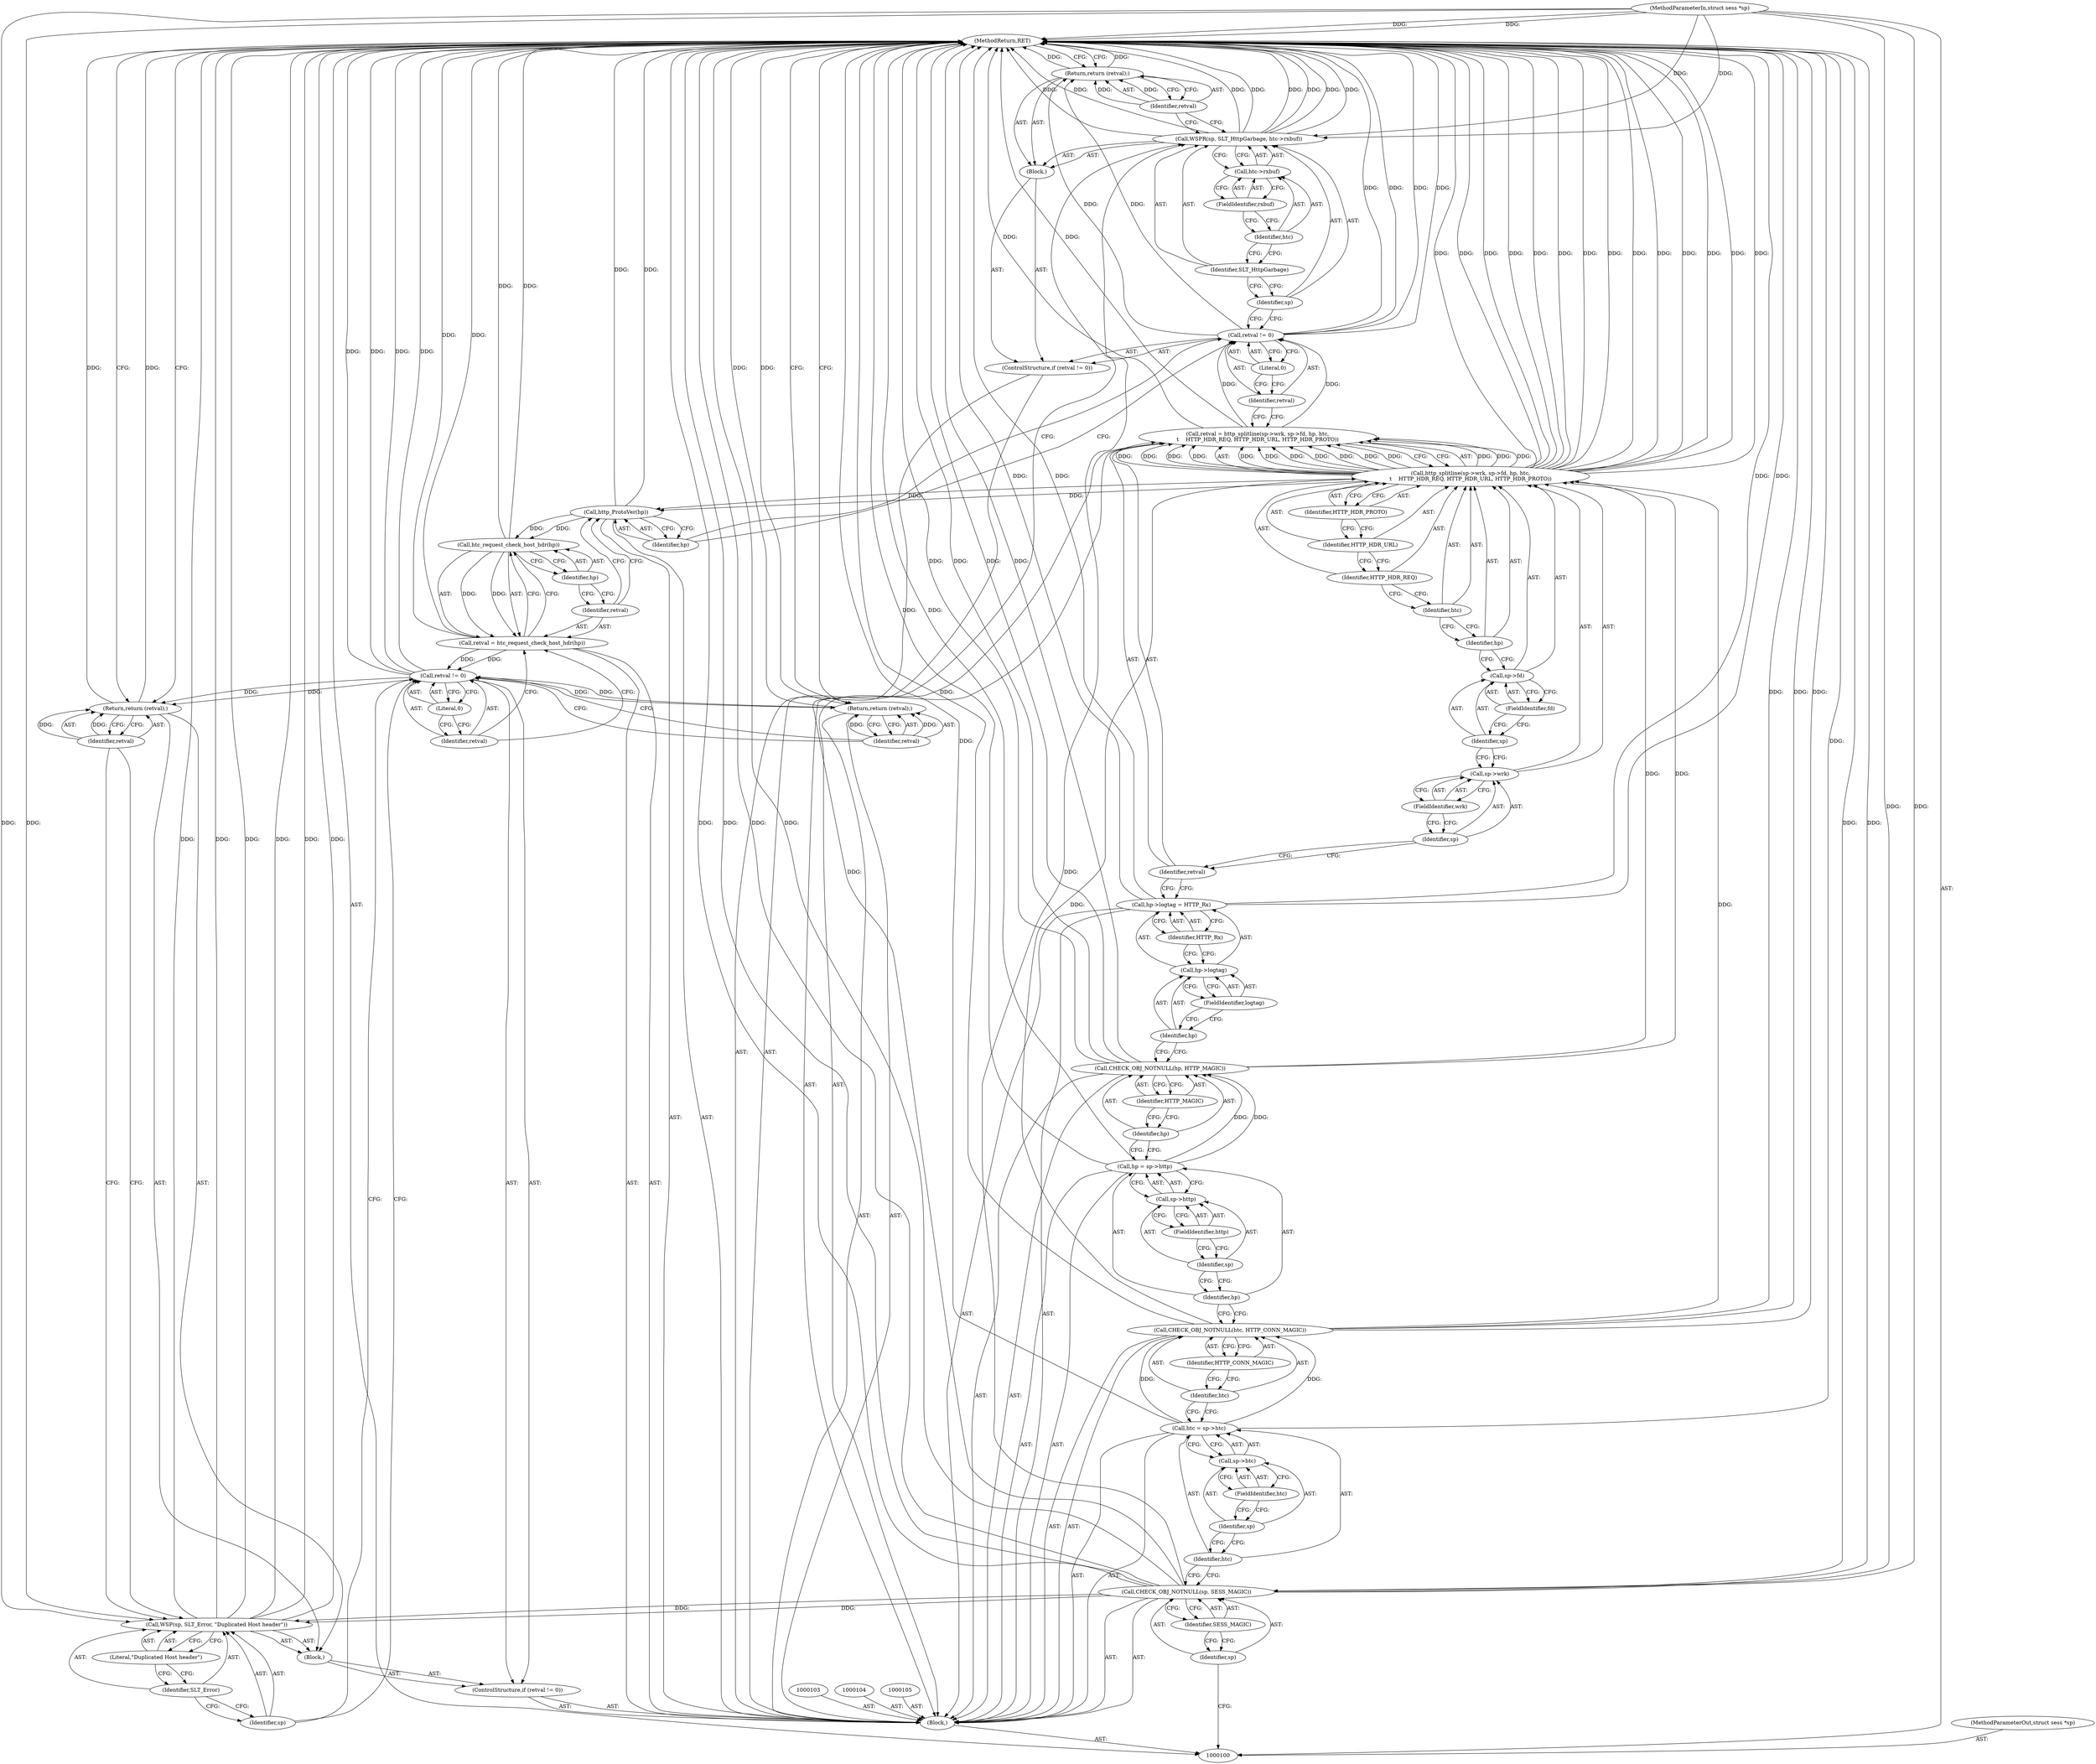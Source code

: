 digraph "1_Varnish-Cache_29870c8fe95e4e8a672f6f28c5fbe692bea09e9c_0" {
"1000176" [label="(MethodReturn,RET)"];
"1000101" [label="(MethodParameterIn,struct sess *sp)"];
"1000236" [label="(MethodParameterOut,struct sess *sp)"];
"1000117" [label="(Call,hp = sp->http)"];
"1000118" [label="(Identifier,hp)"];
"1000121" [label="(FieldIdentifier,http)"];
"1000119" [label="(Call,sp->http)"];
"1000120" [label="(Identifier,sp)"];
"1000122" [label="(Call,CHECK_OBJ_NOTNULL(hp, HTTP_MAGIC))"];
"1000123" [label="(Identifier,hp)"];
"1000124" [label="(Identifier,HTTP_MAGIC)"];
"1000125" [label="(Call,hp->logtag = HTTP_Rx)"];
"1000126" [label="(Call,hp->logtag)"];
"1000127" [label="(Identifier,hp)"];
"1000129" [label="(Identifier,HTTP_Rx)"];
"1000128" [label="(FieldIdentifier,logtag)"];
"1000130" [label="(Call,retval = http_splitline(sp->wrk, sp->fd, hp, htc,\n\t    HTTP_HDR_REQ, HTTP_HDR_URL, HTTP_HDR_PROTO))"];
"1000131" [label="(Identifier,retval)"];
"1000132" [label="(Call,http_splitline(sp->wrk, sp->fd, hp, htc,\n\t    HTTP_HDR_REQ, HTTP_HDR_URL, HTTP_HDR_PROTO))"];
"1000133" [label="(Call,sp->wrk)"];
"1000134" [label="(Identifier,sp)"];
"1000135" [label="(FieldIdentifier,wrk)"];
"1000136" [label="(Call,sp->fd)"];
"1000137" [label="(Identifier,sp)"];
"1000138" [label="(FieldIdentifier,fd)"];
"1000139" [label="(Identifier,hp)"];
"1000140" [label="(Identifier,htc)"];
"1000142" [label="(Identifier,HTTP_HDR_URL)"];
"1000143" [label="(Identifier,HTTP_HDR_PROTO)"];
"1000141" [label="(Identifier,HTTP_HDR_REQ)"];
"1000144" [label="(ControlStructure,if (retval != 0))"];
"1000147" [label="(Literal,0)"];
"1000148" [label="(Block,)"];
"1000145" [label="(Call,retval != 0)"];
"1000146" [label="(Identifier,retval)"];
"1000151" [label="(Identifier,SLT_HttpGarbage)"];
"1000149" [label="(Call,WSPR(sp, SLT_HttpGarbage, htc->rxbuf))"];
"1000152" [label="(Call,htc->rxbuf)"];
"1000153" [label="(Identifier,htc)"];
"1000154" [label="(FieldIdentifier,rxbuf)"];
"1000150" [label="(Identifier,sp)"];
"1000156" [label="(Identifier,retval)"];
"1000155" [label="(Return,return (retval);)"];
"1000102" [label="(Block,)"];
"1000158" [label="(Identifier,hp)"];
"1000157" [label="(Call,http_ProtoVer(hp))"];
"1000159" [label="(Call,retval = htc_request_check_host_hdr(hp))"];
"1000160" [label="(Identifier,retval)"];
"1000161" [label="(Call,htc_request_check_host_hdr(hp))"];
"1000162" [label="(Identifier,hp)"];
"1000163" [label="(ControlStructure,if (retval != 0))"];
"1000166" [label="(Literal,0)"];
"1000167" [label="(Block,)"];
"1000164" [label="(Call,retval != 0)"];
"1000165" [label="(Identifier,retval)"];
"1000170" [label="(Identifier,SLT_Error)"];
"1000168" [label="(Call,WSP(sp, SLT_Error, \"Duplicated Host header\"))"];
"1000171" [label="(Literal,\"Duplicated Host header\")"];
"1000169" [label="(Identifier,sp)"];
"1000173" [label="(Identifier,retval)"];
"1000172" [label="(Return,return (retval);)"];
"1000175" [label="(Identifier,retval)"];
"1000174" [label="(Return,return (retval);)"];
"1000106" [label="(Call,CHECK_OBJ_NOTNULL(sp, SESS_MAGIC))"];
"1000107" [label="(Identifier,sp)"];
"1000108" [label="(Identifier,SESS_MAGIC)"];
"1000109" [label="(Call,htc = sp->htc)"];
"1000110" [label="(Identifier,htc)"];
"1000113" [label="(FieldIdentifier,htc)"];
"1000111" [label="(Call,sp->htc)"];
"1000112" [label="(Identifier,sp)"];
"1000114" [label="(Call,CHECK_OBJ_NOTNULL(htc, HTTP_CONN_MAGIC))"];
"1000115" [label="(Identifier,htc)"];
"1000116" [label="(Identifier,HTTP_CONN_MAGIC)"];
"1000176" -> "1000100"  [label="AST: "];
"1000176" -> "1000155"  [label="CFG: "];
"1000176" -> "1000172"  [label="CFG: "];
"1000176" -> "1000174"  [label="CFG: "];
"1000172" -> "1000176"  [label="DDG: "];
"1000155" -> "1000176"  [label="DDG: "];
"1000174" -> "1000176"  [label="DDG: "];
"1000132" -> "1000176"  [label="DDG: "];
"1000132" -> "1000176"  [label="DDG: "];
"1000132" -> "1000176"  [label="DDG: "];
"1000132" -> "1000176"  [label="DDG: "];
"1000132" -> "1000176"  [label="DDG: "];
"1000132" -> "1000176"  [label="DDG: "];
"1000132" -> "1000176"  [label="DDG: "];
"1000106" -> "1000176"  [label="DDG: "];
"1000106" -> "1000176"  [label="DDG: "];
"1000106" -> "1000176"  [label="DDG: "];
"1000168" -> "1000176"  [label="DDG: "];
"1000168" -> "1000176"  [label="DDG: "];
"1000168" -> "1000176"  [label="DDG: "];
"1000157" -> "1000176"  [label="DDG: "];
"1000114" -> "1000176"  [label="DDG: "];
"1000114" -> "1000176"  [label="DDG: "];
"1000125" -> "1000176"  [label="DDG: "];
"1000125" -> "1000176"  [label="DDG: "];
"1000149" -> "1000176"  [label="DDG: "];
"1000149" -> "1000176"  [label="DDG: "];
"1000149" -> "1000176"  [label="DDG: "];
"1000149" -> "1000176"  [label="DDG: "];
"1000101" -> "1000176"  [label="DDG: "];
"1000117" -> "1000176"  [label="DDG: "];
"1000164" -> "1000176"  [label="DDG: "];
"1000164" -> "1000176"  [label="DDG: "];
"1000130" -> "1000176"  [label="DDG: "];
"1000122" -> "1000176"  [label="DDG: "];
"1000122" -> "1000176"  [label="DDG: "];
"1000145" -> "1000176"  [label="DDG: "];
"1000145" -> "1000176"  [label="DDG: "];
"1000161" -> "1000176"  [label="DDG: "];
"1000109" -> "1000176"  [label="DDG: "];
"1000159" -> "1000176"  [label="DDG: "];
"1000101" -> "1000100"  [label="AST: "];
"1000101" -> "1000176"  [label="DDG: "];
"1000101" -> "1000106"  [label="DDG: "];
"1000101" -> "1000149"  [label="DDG: "];
"1000101" -> "1000168"  [label="DDG: "];
"1000236" -> "1000100"  [label="AST: "];
"1000117" -> "1000102"  [label="AST: "];
"1000117" -> "1000119"  [label="CFG: "];
"1000118" -> "1000117"  [label="AST: "];
"1000119" -> "1000117"  [label="AST: "];
"1000123" -> "1000117"  [label="CFG: "];
"1000117" -> "1000176"  [label="DDG: "];
"1000117" -> "1000122"  [label="DDG: "];
"1000118" -> "1000117"  [label="AST: "];
"1000118" -> "1000114"  [label="CFG: "];
"1000120" -> "1000118"  [label="CFG: "];
"1000121" -> "1000119"  [label="AST: "];
"1000121" -> "1000120"  [label="CFG: "];
"1000119" -> "1000121"  [label="CFG: "];
"1000119" -> "1000117"  [label="AST: "];
"1000119" -> "1000121"  [label="CFG: "];
"1000120" -> "1000119"  [label="AST: "];
"1000121" -> "1000119"  [label="AST: "];
"1000117" -> "1000119"  [label="CFG: "];
"1000120" -> "1000119"  [label="AST: "];
"1000120" -> "1000118"  [label="CFG: "];
"1000121" -> "1000120"  [label="CFG: "];
"1000122" -> "1000102"  [label="AST: "];
"1000122" -> "1000124"  [label="CFG: "];
"1000123" -> "1000122"  [label="AST: "];
"1000124" -> "1000122"  [label="AST: "];
"1000127" -> "1000122"  [label="CFG: "];
"1000122" -> "1000176"  [label="DDG: "];
"1000122" -> "1000176"  [label="DDG: "];
"1000117" -> "1000122"  [label="DDG: "];
"1000122" -> "1000132"  [label="DDG: "];
"1000123" -> "1000122"  [label="AST: "];
"1000123" -> "1000117"  [label="CFG: "];
"1000124" -> "1000123"  [label="CFG: "];
"1000124" -> "1000122"  [label="AST: "];
"1000124" -> "1000123"  [label="CFG: "];
"1000122" -> "1000124"  [label="CFG: "];
"1000125" -> "1000102"  [label="AST: "];
"1000125" -> "1000129"  [label="CFG: "];
"1000126" -> "1000125"  [label="AST: "];
"1000129" -> "1000125"  [label="AST: "];
"1000131" -> "1000125"  [label="CFG: "];
"1000125" -> "1000176"  [label="DDG: "];
"1000125" -> "1000176"  [label="DDG: "];
"1000126" -> "1000125"  [label="AST: "];
"1000126" -> "1000128"  [label="CFG: "];
"1000127" -> "1000126"  [label="AST: "];
"1000128" -> "1000126"  [label="AST: "];
"1000129" -> "1000126"  [label="CFG: "];
"1000127" -> "1000126"  [label="AST: "];
"1000127" -> "1000122"  [label="CFG: "];
"1000128" -> "1000127"  [label="CFG: "];
"1000129" -> "1000125"  [label="AST: "];
"1000129" -> "1000126"  [label="CFG: "];
"1000125" -> "1000129"  [label="CFG: "];
"1000128" -> "1000126"  [label="AST: "];
"1000128" -> "1000127"  [label="CFG: "];
"1000126" -> "1000128"  [label="CFG: "];
"1000130" -> "1000102"  [label="AST: "];
"1000130" -> "1000132"  [label="CFG: "];
"1000131" -> "1000130"  [label="AST: "];
"1000132" -> "1000130"  [label="AST: "];
"1000146" -> "1000130"  [label="CFG: "];
"1000130" -> "1000176"  [label="DDG: "];
"1000132" -> "1000130"  [label="DDG: "];
"1000132" -> "1000130"  [label="DDG: "];
"1000132" -> "1000130"  [label="DDG: "];
"1000132" -> "1000130"  [label="DDG: "];
"1000132" -> "1000130"  [label="DDG: "];
"1000132" -> "1000130"  [label="DDG: "];
"1000132" -> "1000130"  [label="DDG: "];
"1000130" -> "1000145"  [label="DDG: "];
"1000131" -> "1000130"  [label="AST: "];
"1000131" -> "1000125"  [label="CFG: "];
"1000134" -> "1000131"  [label="CFG: "];
"1000132" -> "1000130"  [label="AST: "];
"1000132" -> "1000143"  [label="CFG: "];
"1000133" -> "1000132"  [label="AST: "];
"1000136" -> "1000132"  [label="AST: "];
"1000139" -> "1000132"  [label="AST: "];
"1000140" -> "1000132"  [label="AST: "];
"1000141" -> "1000132"  [label="AST: "];
"1000142" -> "1000132"  [label="AST: "];
"1000143" -> "1000132"  [label="AST: "];
"1000130" -> "1000132"  [label="CFG: "];
"1000132" -> "1000176"  [label="DDG: "];
"1000132" -> "1000176"  [label="DDG: "];
"1000132" -> "1000176"  [label="DDG: "];
"1000132" -> "1000176"  [label="DDG: "];
"1000132" -> "1000176"  [label="DDG: "];
"1000132" -> "1000176"  [label="DDG: "];
"1000132" -> "1000176"  [label="DDG: "];
"1000132" -> "1000130"  [label="DDG: "];
"1000132" -> "1000130"  [label="DDG: "];
"1000132" -> "1000130"  [label="DDG: "];
"1000132" -> "1000130"  [label="DDG: "];
"1000132" -> "1000130"  [label="DDG: "];
"1000132" -> "1000130"  [label="DDG: "];
"1000132" -> "1000130"  [label="DDG: "];
"1000122" -> "1000132"  [label="DDG: "];
"1000114" -> "1000132"  [label="DDG: "];
"1000132" -> "1000157"  [label="DDG: "];
"1000133" -> "1000132"  [label="AST: "];
"1000133" -> "1000135"  [label="CFG: "];
"1000134" -> "1000133"  [label="AST: "];
"1000135" -> "1000133"  [label="AST: "];
"1000137" -> "1000133"  [label="CFG: "];
"1000134" -> "1000133"  [label="AST: "];
"1000134" -> "1000131"  [label="CFG: "];
"1000135" -> "1000134"  [label="CFG: "];
"1000135" -> "1000133"  [label="AST: "];
"1000135" -> "1000134"  [label="CFG: "];
"1000133" -> "1000135"  [label="CFG: "];
"1000136" -> "1000132"  [label="AST: "];
"1000136" -> "1000138"  [label="CFG: "];
"1000137" -> "1000136"  [label="AST: "];
"1000138" -> "1000136"  [label="AST: "];
"1000139" -> "1000136"  [label="CFG: "];
"1000137" -> "1000136"  [label="AST: "];
"1000137" -> "1000133"  [label="CFG: "];
"1000138" -> "1000137"  [label="CFG: "];
"1000138" -> "1000136"  [label="AST: "];
"1000138" -> "1000137"  [label="CFG: "];
"1000136" -> "1000138"  [label="CFG: "];
"1000139" -> "1000132"  [label="AST: "];
"1000139" -> "1000136"  [label="CFG: "];
"1000140" -> "1000139"  [label="CFG: "];
"1000140" -> "1000132"  [label="AST: "];
"1000140" -> "1000139"  [label="CFG: "];
"1000141" -> "1000140"  [label="CFG: "];
"1000142" -> "1000132"  [label="AST: "];
"1000142" -> "1000141"  [label="CFG: "];
"1000143" -> "1000142"  [label="CFG: "];
"1000143" -> "1000132"  [label="AST: "];
"1000143" -> "1000142"  [label="CFG: "];
"1000132" -> "1000143"  [label="CFG: "];
"1000141" -> "1000132"  [label="AST: "];
"1000141" -> "1000140"  [label="CFG: "];
"1000142" -> "1000141"  [label="CFG: "];
"1000144" -> "1000102"  [label="AST: "];
"1000145" -> "1000144"  [label="AST: "];
"1000148" -> "1000144"  [label="AST: "];
"1000147" -> "1000145"  [label="AST: "];
"1000147" -> "1000146"  [label="CFG: "];
"1000145" -> "1000147"  [label="CFG: "];
"1000148" -> "1000144"  [label="AST: "];
"1000149" -> "1000148"  [label="AST: "];
"1000155" -> "1000148"  [label="AST: "];
"1000145" -> "1000144"  [label="AST: "];
"1000145" -> "1000147"  [label="CFG: "];
"1000146" -> "1000145"  [label="AST: "];
"1000147" -> "1000145"  [label="AST: "];
"1000150" -> "1000145"  [label="CFG: "];
"1000158" -> "1000145"  [label="CFG: "];
"1000145" -> "1000176"  [label="DDG: "];
"1000145" -> "1000176"  [label="DDG: "];
"1000130" -> "1000145"  [label="DDG: "];
"1000145" -> "1000155"  [label="DDG: "];
"1000146" -> "1000145"  [label="AST: "];
"1000146" -> "1000130"  [label="CFG: "];
"1000147" -> "1000146"  [label="CFG: "];
"1000151" -> "1000149"  [label="AST: "];
"1000151" -> "1000150"  [label="CFG: "];
"1000153" -> "1000151"  [label="CFG: "];
"1000149" -> "1000148"  [label="AST: "];
"1000149" -> "1000152"  [label="CFG: "];
"1000150" -> "1000149"  [label="AST: "];
"1000151" -> "1000149"  [label="AST: "];
"1000152" -> "1000149"  [label="AST: "];
"1000156" -> "1000149"  [label="CFG: "];
"1000149" -> "1000176"  [label="DDG: "];
"1000149" -> "1000176"  [label="DDG: "];
"1000149" -> "1000176"  [label="DDG: "];
"1000149" -> "1000176"  [label="DDG: "];
"1000106" -> "1000149"  [label="DDG: "];
"1000101" -> "1000149"  [label="DDG: "];
"1000152" -> "1000149"  [label="AST: "];
"1000152" -> "1000154"  [label="CFG: "];
"1000153" -> "1000152"  [label="AST: "];
"1000154" -> "1000152"  [label="AST: "];
"1000149" -> "1000152"  [label="CFG: "];
"1000153" -> "1000152"  [label="AST: "];
"1000153" -> "1000151"  [label="CFG: "];
"1000154" -> "1000153"  [label="CFG: "];
"1000154" -> "1000152"  [label="AST: "];
"1000154" -> "1000153"  [label="CFG: "];
"1000152" -> "1000154"  [label="CFG: "];
"1000150" -> "1000149"  [label="AST: "];
"1000150" -> "1000145"  [label="CFG: "];
"1000151" -> "1000150"  [label="CFG: "];
"1000156" -> "1000155"  [label="AST: "];
"1000156" -> "1000149"  [label="CFG: "];
"1000155" -> "1000156"  [label="CFG: "];
"1000156" -> "1000155"  [label="DDG: "];
"1000155" -> "1000148"  [label="AST: "];
"1000155" -> "1000156"  [label="CFG: "];
"1000156" -> "1000155"  [label="AST: "];
"1000176" -> "1000155"  [label="CFG: "];
"1000155" -> "1000176"  [label="DDG: "];
"1000156" -> "1000155"  [label="DDG: "];
"1000145" -> "1000155"  [label="DDG: "];
"1000102" -> "1000100"  [label="AST: "];
"1000103" -> "1000102"  [label="AST: "];
"1000104" -> "1000102"  [label="AST: "];
"1000105" -> "1000102"  [label="AST: "];
"1000106" -> "1000102"  [label="AST: "];
"1000109" -> "1000102"  [label="AST: "];
"1000114" -> "1000102"  [label="AST: "];
"1000117" -> "1000102"  [label="AST: "];
"1000122" -> "1000102"  [label="AST: "];
"1000125" -> "1000102"  [label="AST: "];
"1000130" -> "1000102"  [label="AST: "];
"1000144" -> "1000102"  [label="AST: "];
"1000157" -> "1000102"  [label="AST: "];
"1000159" -> "1000102"  [label="AST: "];
"1000163" -> "1000102"  [label="AST: "];
"1000174" -> "1000102"  [label="AST: "];
"1000158" -> "1000157"  [label="AST: "];
"1000158" -> "1000145"  [label="CFG: "];
"1000157" -> "1000158"  [label="CFG: "];
"1000157" -> "1000102"  [label="AST: "];
"1000157" -> "1000158"  [label="CFG: "];
"1000158" -> "1000157"  [label="AST: "];
"1000160" -> "1000157"  [label="CFG: "];
"1000157" -> "1000176"  [label="DDG: "];
"1000132" -> "1000157"  [label="DDG: "];
"1000157" -> "1000161"  [label="DDG: "];
"1000159" -> "1000102"  [label="AST: "];
"1000159" -> "1000161"  [label="CFG: "];
"1000160" -> "1000159"  [label="AST: "];
"1000161" -> "1000159"  [label="AST: "];
"1000165" -> "1000159"  [label="CFG: "];
"1000159" -> "1000176"  [label="DDG: "];
"1000161" -> "1000159"  [label="DDG: "];
"1000159" -> "1000164"  [label="DDG: "];
"1000160" -> "1000159"  [label="AST: "];
"1000160" -> "1000157"  [label="CFG: "];
"1000162" -> "1000160"  [label="CFG: "];
"1000161" -> "1000159"  [label="AST: "];
"1000161" -> "1000162"  [label="CFG: "];
"1000162" -> "1000161"  [label="AST: "];
"1000159" -> "1000161"  [label="CFG: "];
"1000161" -> "1000176"  [label="DDG: "];
"1000161" -> "1000159"  [label="DDG: "];
"1000157" -> "1000161"  [label="DDG: "];
"1000162" -> "1000161"  [label="AST: "];
"1000162" -> "1000160"  [label="CFG: "];
"1000161" -> "1000162"  [label="CFG: "];
"1000163" -> "1000102"  [label="AST: "];
"1000164" -> "1000163"  [label="AST: "];
"1000167" -> "1000163"  [label="AST: "];
"1000166" -> "1000164"  [label="AST: "];
"1000166" -> "1000165"  [label="CFG: "];
"1000164" -> "1000166"  [label="CFG: "];
"1000167" -> "1000163"  [label="AST: "];
"1000168" -> "1000167"  [label="AST: "];
"1000172" -> "1000167"  [label="AST: "];
"1000164" -> "1000163"  [label="AST: "];
"1000164" -> "1000166"  [label="CFG: "];
"1000165" -> "1000164"  [label="AST: "];
"1000166" -> "1000164"  [label="AST: "];
"1000169" -> "1000164"  [label="CFG: "];
"1000175" -> "1000164"  [label="CFG: "];
"1000164" -> "1000176"  [label="DDG: "];
"1000164" -> "1000176"  [label="DDG: "];
"1000159" -> "1000164"  [label="DDG: "];
"1000164" -> "1000172"  [label="DDG: "];
"1000164" -> "1000174"  [label="DDG: "];
"1000165" -> "1000164"  [label="AST: "];
"1000165" -> "1000159"  [label="CFG: "];
"1000166" -> "1000165"  [label="CFG: "];
"1000170" -> "1000168"  [label="AST: "];
"1000170" -> "1000169"  [label="CFG: "];
"1000171" -> "1000170"  [label="CFG: "];
"1000168" -> "1000167"  [label="AST: "];
"1000168" -> "1000171"  [label="CFG: "];
"1000169" -> "1000168"  [label="AST: "];
"1000170" -> "1000168"  [label="AST: "];
"1000171" -> "1000168"  [label="AST: "];
"1000173" -> "1000168"  [label="CFG: "];
"1000168" -> "1000176"  [label="DDG: "];
"1000168" -> "1000176"  [label="DDG: "];
"1000168" -> "1000176"  [label="DDG: "];
"1000106" -> "1000168"  [label="DDG: "];
"1000101" -> "1000168"  [label="DDG: "];
"1000171" -> "1000168"  [label="AST: "];
"1000171" -> "1000170"  [label="CFG: "];
"1000168" -> "1000171"  [label="CFG: "];
"1000169" -> "1000168"  [label="AST: "];
"1000169" -> "1000164"  [label="CFG: "];
"1000170" -> "1000169"  [label="CFG: "];
"1000173" -> "1000172"  [label="AST: "];
"1000173" -> "1000168"  [label="CFG: "];
"1000172" -> "1000173"  [label="CFG: "];
"1000173" -> "1000172"  [label="DDG: "];
"1000172" -> "1000167"  [label="AST: "];
"1000172" -> "1000173"  [label="CFG: "];
"1000173" -> "1000172"  [label="AST: "];
"1000176" -> "1000172"  [label="CFG: "];
"1000172" -> "1000176"  [label="DDG: "];
"1000173" -> "1000172"  [label="DDG: "];
"1000164" -> "1000172"  [label="DDG: "];
"1000175" -> "1000174"  [label="AST: "];
"1000175" -> "1000164"  [label="CFG: "];
"1000174" -> "1000175"  [label="CFG: "];
"1000175" -> "1000174"  [label="DDG: "];
"1000174" -> "1000102"  [label="AST: "];
"1000174" -> "1000175"  [label="CFG: "];
"1000175" -> "1000174"  [label="AST: "];
"1000176" -> "1000174"  [label="CFG: "];
"1000174" -> "1000176"  [label="DDG: "];
"1000175" -> "1000174"  [label="DDG: "];
"1000164" -> "1000174"  [label="DDG: "];
"1000106" -> "1000102"  [label="AST: "];
"1000106" -> "1000108"  [label="CFG: "];
"1000107" -> "1000106"  [label="AST: "];
"1000108" -> "1000106"  [label="AST: "];
"1000110" -> "1000106"  [label="CFG: "];
"1000106" -> "1000176"  [label="DDG: "];
"1000106" -> "1000176"  [label="DDG: "];
"1000106" -> "1000176"  [label="DDG: "];
"1000101" -> "1000106"  [label="DDG: "];
"1000106" -> "1000149"  [label="DDG: "];
"1000106" -> "1000168"  [label="DDG: "];
"1000107" -> "1000106"  [label="AST: "];
"1000107" -> "1000100"  [label="CFG: "];
"1000108" -> "1000107"  [label="CFG: "];
"1000108" -> "1000106"  [label="AST: "];
"1000108" -> "1000107"  [label="CFG: "];
"1000106" -> "1000108"  [label="CFG: "];
"1000109" -> "1000102"  [label="AST: "];
"1000109" -> "1000111"  [label="CFG: "];
"1000110" -> "1000109"  [label="AST: "];
"1000111" -> "1000109"  [label="AST: "];
"1000115" -> "1000109"  [label="CFG: "];
"1000109" -> "1000176"  [label="DDG: "];
"1000109" -> "1000114"  [label="DDG: "];
"1000110" -> "1000109"  [label="AST: "];
"1000110" -> "1000106"  [label="CFG: "];
"1000112" -> "1000110"  [label="CFG: "];
"1000113" -> "1000111"  [label="AST: "];
"1000113" -> "1000112"  [label="CFG: "];
"1000111" -> "1000113"  [label="CFG: "];
"1000111" -> "1000109"  [label="AST: "];
"1000111" -> "1000113"  [label="CFG: "];
"1000112" -> "1000111"  [label="AST: "];
"1000113" -> "1000111"  [label="AST: "];
"1000109" -> "1000111"  [label="CFG: "];
"1000112" -> "1000111"  [label="AST: "];
"1000112" -> "1000110"  [label="CFG: "];
"1000113" -> "1000112"  [label="CFG: "];
"1000114" -> "1000102"  [label="AST: "];
"1000114" -> "1000116"  [label="CFG: "];
"1000115" -> "1000114"  [label="AST: "];
"1000116" -> "1000114"  [label="AST: "];
"1000118" -> "1000114"  [label="CFG: "];
"1000114" -> "1000176"  [label="DDG: "];
"1000114" -> "1000176"  [label="DDG: "];
"1000109" -> "1000114"  [label="DDG: "];
"1000114" -> "1000132"  [label="DDG: "];
"1000115" -> "1000114"  [label="AST: "];
"1000115" -> "1000109"  [label="CFG: "];
"1000116" -> "1000115"  [label="CFG: "];
"1000116" -> "1000114"  [label="AST: "];
"1000116" -> "1000115"  [label="CFG: "];
"1000114" -> "1000116"  [label="CFG: "];
}
